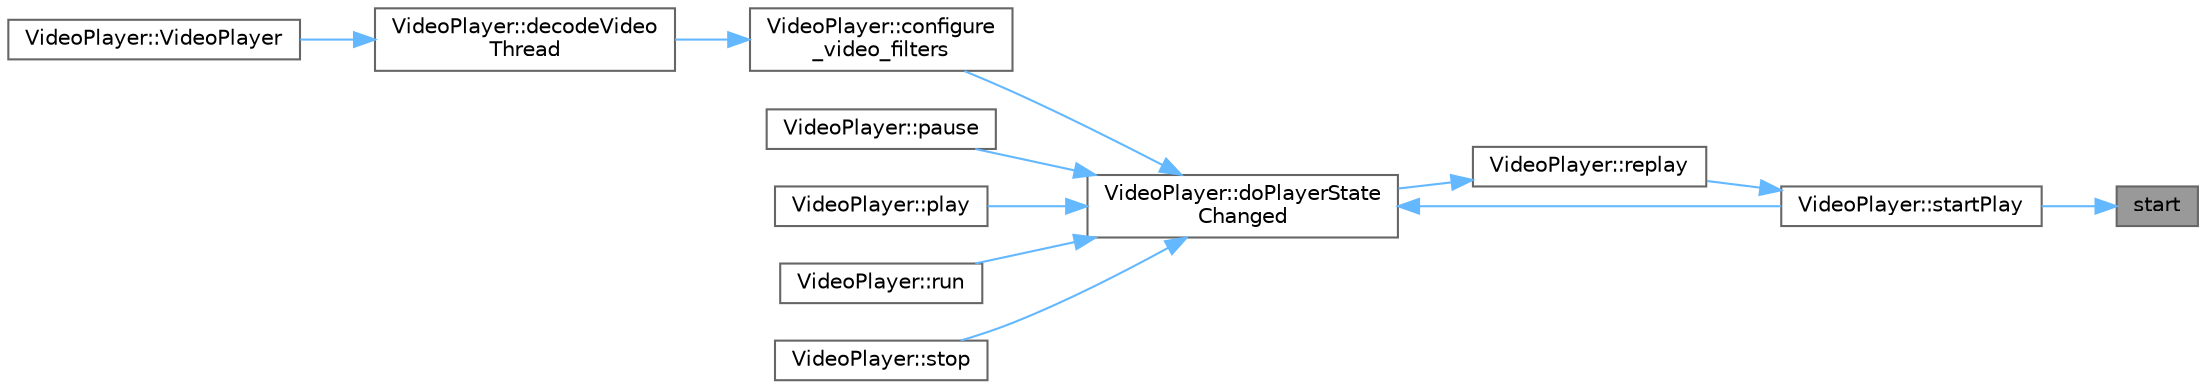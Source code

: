digraph "start"
{
 // LATEX_PDF_SIZE
  bgcolor="transparent";
  edge [fontname=Helvetica,fontsize=10,labelfontname=Helvetica,labelfontsize=10];
  node [fontname=Helvetica,fontsize=10,shape=box,height=0.2,width=0.4];
  rankdir="RL";
  Node1 [id="Node000001",label="start",height=0.2,width=0.4,color="gray40", fillcolor="grey60", style="filled", fontcolor="black",tooltip="启动线程"];
  Node1 -> Node2 [id="edge1_Node000001_Node000002",dir="back",color="steelblue1",style="solid",tooltip=" "];
  Node2 [id="Node000002",label="VideoPlayer::startPlay",height=0.2,width=0.4,color="grey40", fillcolor="white", style="filled",URL="$class_video_player.html#a162d83f6026c9f6be69d9c74a9979bc9",tooltip="开始播放"];
  Node2 -> Node3 [id="edge2_Node000002_Node000003",dir="back",color="steelblue1",style="solid",tooltip=" "];
  Node3 [id="Node000003",label="VideoPlayer::replay",height=0.2,width=0.4,color="grey40", fillcolor="white", style="filled",URL="$class_video_player.html#a97827e51f022776ec533db2579e110a5",tooltip="重新播放"];
  Node3 -> Node4 [id="edge3_Node000003_Node000004",dir="back",color="steelblue1",style="solid",tooltip=" "];
  Node4 [id="Node000004",label="VideoPlayer::doPlayerState\lChanged",height=0.2,width=0.4,color="grey40", fillcolor="white", style="filled",URL="$class_video_player.html#a22bc616c65129c31d2c75f4ed881c44a",tooltip="播放器状态变更回调"];
  Node4 -> Node5 [id="edge4_Node000004_Node000005",dir="back",color="steelblue1",style="solid",tooltip=" "];
  Node5 [id="Node000005",label="VideoPlayer::configure\l_video_filters",height=0.2,width=0.4,color="grey40", fillcolor="white", style="filled",URL="$class_video_player.html#aed20f78ebe0b43d0e204e06be360f606",tooltip="配置视频滤镜"];
  Node5 -> Node6 [id="edge5_Node000005_Node000006",dir="back",color="steelblue1",style="solid",tooltip=" "];
  Node6 [id="Node000006",label="VideoPlayer::decodeVideo\lThread",height=0.2,width=0.4,color="grey40", fillcolor="white", style="filled",URL="$class_video_player.html#a3dc80fcbdb85689f912b45f6eb534028",tooltip="视频解码线程函数"];
  Node6 -> Node7 [id="edge6_Node000006_Node000007",dir="back",color="steelblue1",style="solid",tooltip=" "];
  Node7 [id="Node000007",label="VideoPlayer::VideoPlayer",height=0.2,width=0.4,color="grey40", fillcolor="white", style="filled",URL="$class_video_player.html#a9f13805a2a52cdaa95bd96248941e89b",tooltip="构造函数"];
  Node4 -> Node8 [id="edge7_Node000004_Node000008",dir="back",color="steelblue1",style="solid",tooltip=" "];
  Node8 [id="Node000008",label="VideoPlayer::pause",height=0.2,width=0.4,color="grey40", fillcolor="white", style="filled",URL="$class_video_player.html#a2853250ac5b9806e29d41f6f37b3b7f0",tooltip="暂停播放"];
  Node4 -> Node9 [id="edge8_Node000004_Node000009",dir="back",color="steelblue1",style="solid",tooltip=" "];
  Node9 [id="Node000009",label="VideoPlayer::play",height=0.2,width=0.4,color="grey40", fillcolor="white", style="filled",URL="$class_video_player.html#a0fd902a086b972b820de2959bc9dcaea",tooltip="继续播放"];
  Node4 -> Node10 [id="edge9_Node000004_Node000010",dir="back",color="steelblue1",style="solid",tooltip=" "];
  Node10 [id="Node000010",label="VideoPlayer::run",height=0.2,width=0.4,color="grey40", fillcolor="white", style="filled",URL="$class_video_player.html#a13a43e6d814de94978c515cb084873b1",tooltip="读取视频文件线程函数"];
  Node4 -> Node2 [id="edge10_Node000004_Node000002",dir="back",color="steelblue1",style="solid",tooltip=" "];
  Node4 -> Node11 [id="edge11_Node000004_Node000011",dir="back",color="steelblue1",style="solid",tooltip=" "];
  Node11 [id="Node000011",label="VideoPlayer::stop",height=0.2,width=0.4,color="grey40", fillcolor="white", style="filled",URL="$class_video_player.html#af116cf31ffdcae8c9cd5bb184d339a77",tooltip="停止播放"];
}
